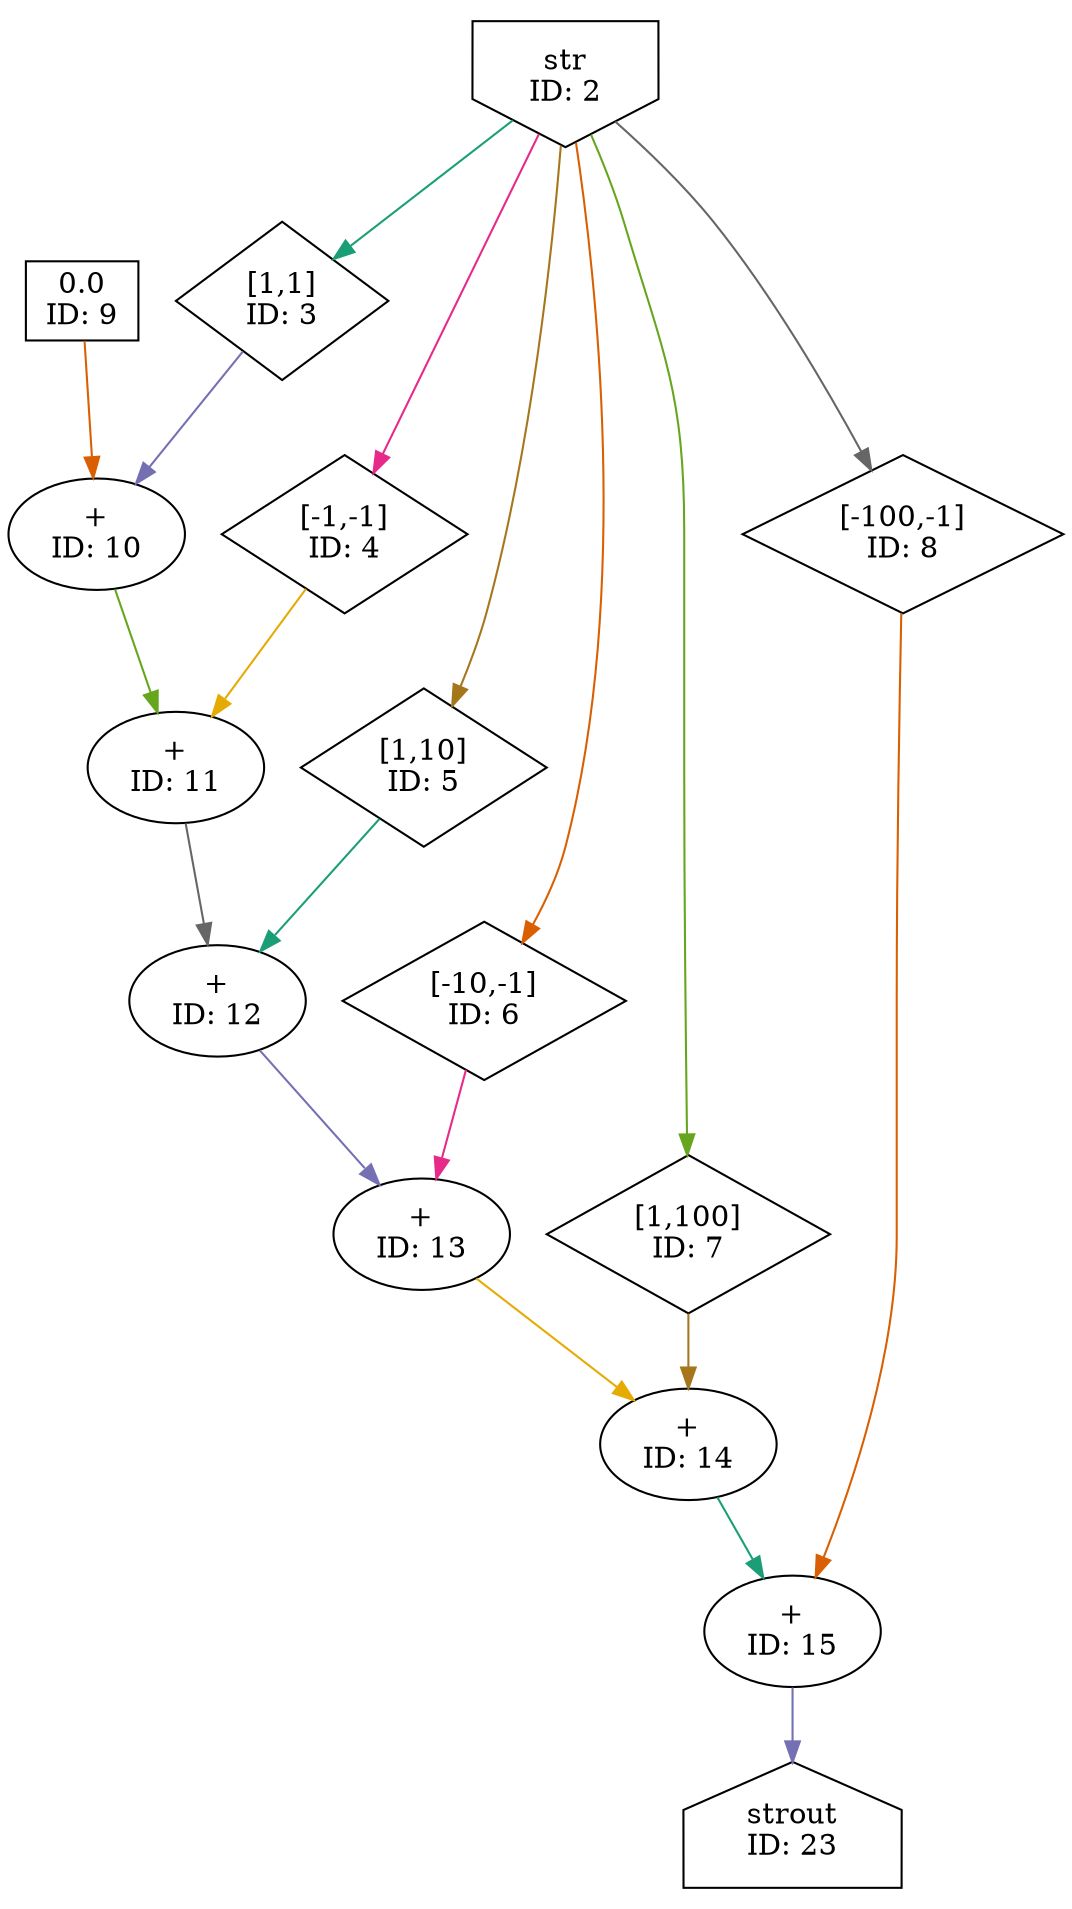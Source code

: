 digraph CpuStreamKernel_original{
	NodeConstantRawBits9 [shape=box, label="0.0\nID: 9"];
	NodeInput2 [shape=invhouse, label="str\nID: 2"];
	NodeStreamOffset3 [shape=diamond, label="[1,1]\nID: 3"];
	NodeAdd10 [label="+\nID: 10"];
	NodeStreamOffset4 [shape=diamond, label="[-1,-1]\nID: 4"];
	NodeAdd11 [label="+\nID: 11"];
	NodeStreamOffset5 [shape=diamond, label="[1,10]\nID: 5"];
	NodeAdd12 [label="+\nID: 12"];
	NodeStreamOffset6 [shape=diamond, label="[-10,-1]\nID: 6"];
	NodeAdd13 [label="+\nID: 13"];
	NodeStreamOffset7 [shape=diamond, label="[1,100]\nID: 7"];
	NodeAdd14 [label="+\nID: 14"];
	NodeStreamOffset8 [shape=diamond, label="[-100,-1]\nID: 8"];
	NodeAdd15 [label="+\nID: 15"];
	NodeOutput23 [shape=house, label="strout\nID: 23"];
	NodeInput2 -> NodeStreamOffset3[color="/dark28/1" photon_data="EDGE,SrcNode:2,SrcNodePort:data"];
	NodeConstantRawBits9 -> NodeAdd10[color="/dark28/2" photon_data="EDGE,SrcNode:9,SrcNodePort:value"];
	NodeStreamOffset3 -> NodeAdd10[color="/dark28/3" photon_data="EDGE,SrcNode:3,SrcNodePort:output"];
	NodeInput2 -> NodeStreamOffset4[color="/dark28/4" photon_data="EDGE,SrcNode:2,SrcNodePort:data"];
	NodeAdd10 -> NodeAdd11[color="/dark28/5" photon_data="EDGE,SrcNode:10,SrcNodePort:result"];
	NodeStreamOffset4 -> NodeAdd11[color="/dark28/6" photon_data="EDGE,SrcNode:4,SrcNodePort:output"];
	NodeInput2 -> NodeStreamOffset5[color="/dark28/7" photon_data="EDGE,SrcNode:2,SrcNodePort:data"];
	NodeAdd11 -> NodeAdd12[color="/dark28/8" photon_data="EDGE,SrcNode:11,SrcNodePort:result"];
	NodeStreamOffset5 -> NodeAdd12[color="/dark28/1" photon_data="EDGE,SrcNode:5,SrcNodePort:output"];
	NodeInput2 -> NodeStreamOffset6[color="/dark28/2" photon_data="EDGE,SrcNode:2,SrcNodePort:data"];
	NodeAdd12 -> NodeAdd13[color="/dark28/3" photon_data="EDGE,SrcNode:12,SrcNodePort:result"];
	NodeStreamOffset6 -> NodeAdd13[color="/dark28/4" photon_data="EDGE,SrcNode:6,SrcNodePort:output"];
	NodeInput2 -> NodeStreamOffset7[color="/dark28/5" photon_data="EDGE,SrcNode:2,SrcNodePort:data"];
	NodeAdd13 -> NodeAdd14[color="/dark28/6" photon_data="EDGE,SrcNode:13,SrcNodePort:result"];
	NodeStreamOffset7 -> NodeAdd14[color="/dark28/7" photon_data="EDGE,SrcNode:7,SrcNodePort:output"];
	NodeInput2 -> NodeStreamOffset8[color="/dark28/8" photon_data="EDGE,SrcNode:2,SrcNodePort:data"];
	NodeAdd14 -> NodeAdd15[color="/dark28/1" photon_data="EDGE,SrcNode:14,SrcNodePort:result"];
	NodeStreamOffset8 -> NodeAdd15[color="/dark28/2" photon_data="EDGE,SrcNode:8,SrcNodePort:output"];
	NodeAdd15 -> NodeOutput23[color="/dark28/3" photon_data="EDGE,SrcNode:15,SrcNodePort:result"];
}
